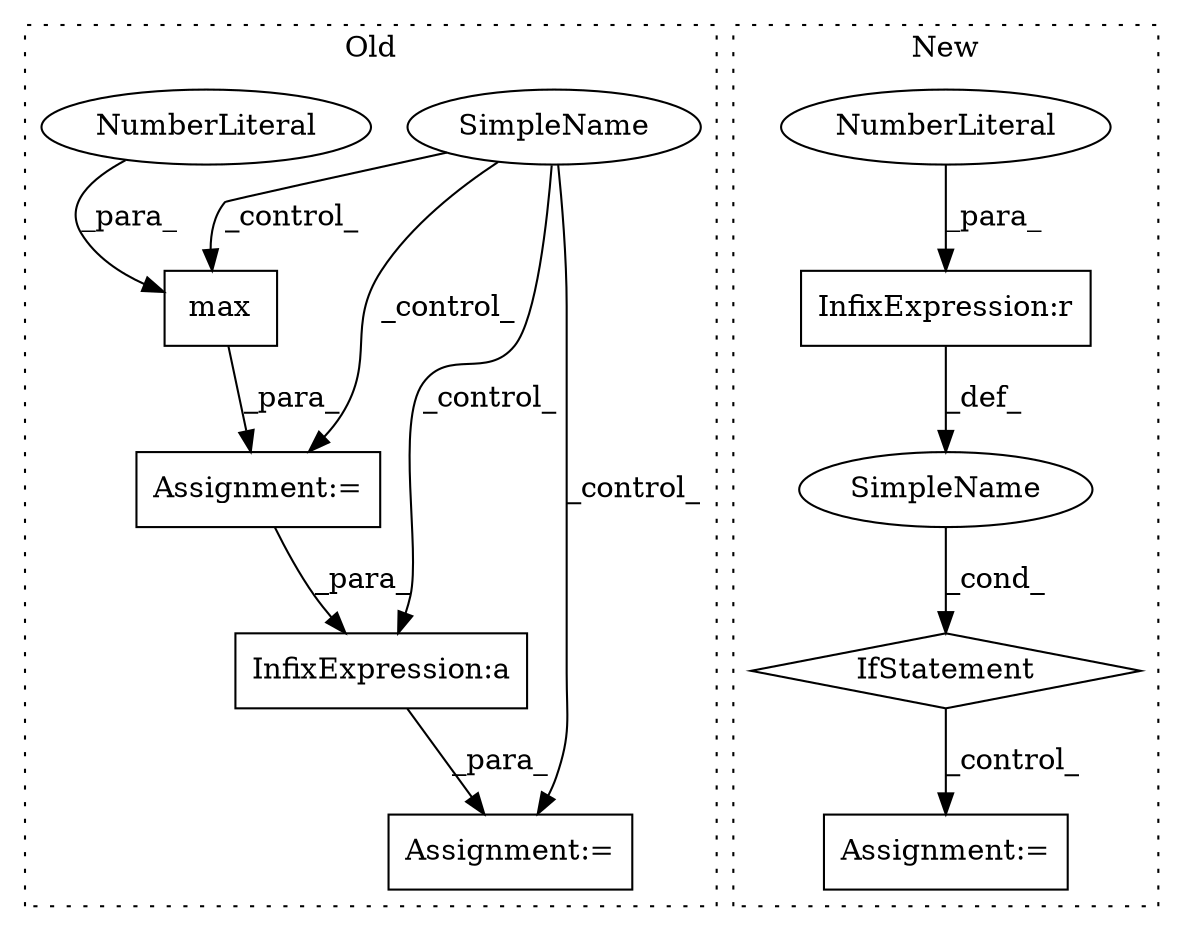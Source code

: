 digraph G {
subgraph cluster0 {
1 [label="max" a="32" s="6607,6625" l="4,1" shape="box"];
3 [label="Assignment:=" a="7" s="6598" l="1" shape="box"];
7 [label="NumberLiteral" a="34" s="6624" l="1" shape="ellipse"];
9 [label="SimpleName" a="42" s="" l="" shape="ellipse"];
10 [label="InfixExpression:a" a="27" s="6754" l="3" shape="box"];
11 [label="Assignment:=" a="7" s="6719" l="1" shape="box"];
label = "Old";
style="dotted";
}
subgraph cluster1 {
2 [label="IfStatement" a="25" s="6424,6459" l="4,2" shape="diamond"];
4 [label="InfixExpression:r" a="27" s="6436" l="3" shape="box"];
5 [label="Assignment:=" a="7" s="6618" l="1" shape="box"];
6 [label="SimpleName" a="42" s="" l="" shape="ellipse"];
8 [label="NumberLiteral" a="34" s="6439" l="1" shape="ellipse"];
label = "New";
style="dotted";
}
1 -> 3 [label="_para_"];
2 -> 5 [label="_control_"];
3 -> 10 [label="_para_"];
4 -> 6 [label="_def_"];
6 -> 2 [label="_cond_"];
7 -> 1 [label="_para_"];
8 -> 4 [label="_para_"];
9 -> 1 [label="_control_"];
9 -> 3 [label="_control_"];
9 -> 10 [label="_control_"];
9 -> 11 [label="_control_"];
10 -> 11 [label="_para_"];
}
